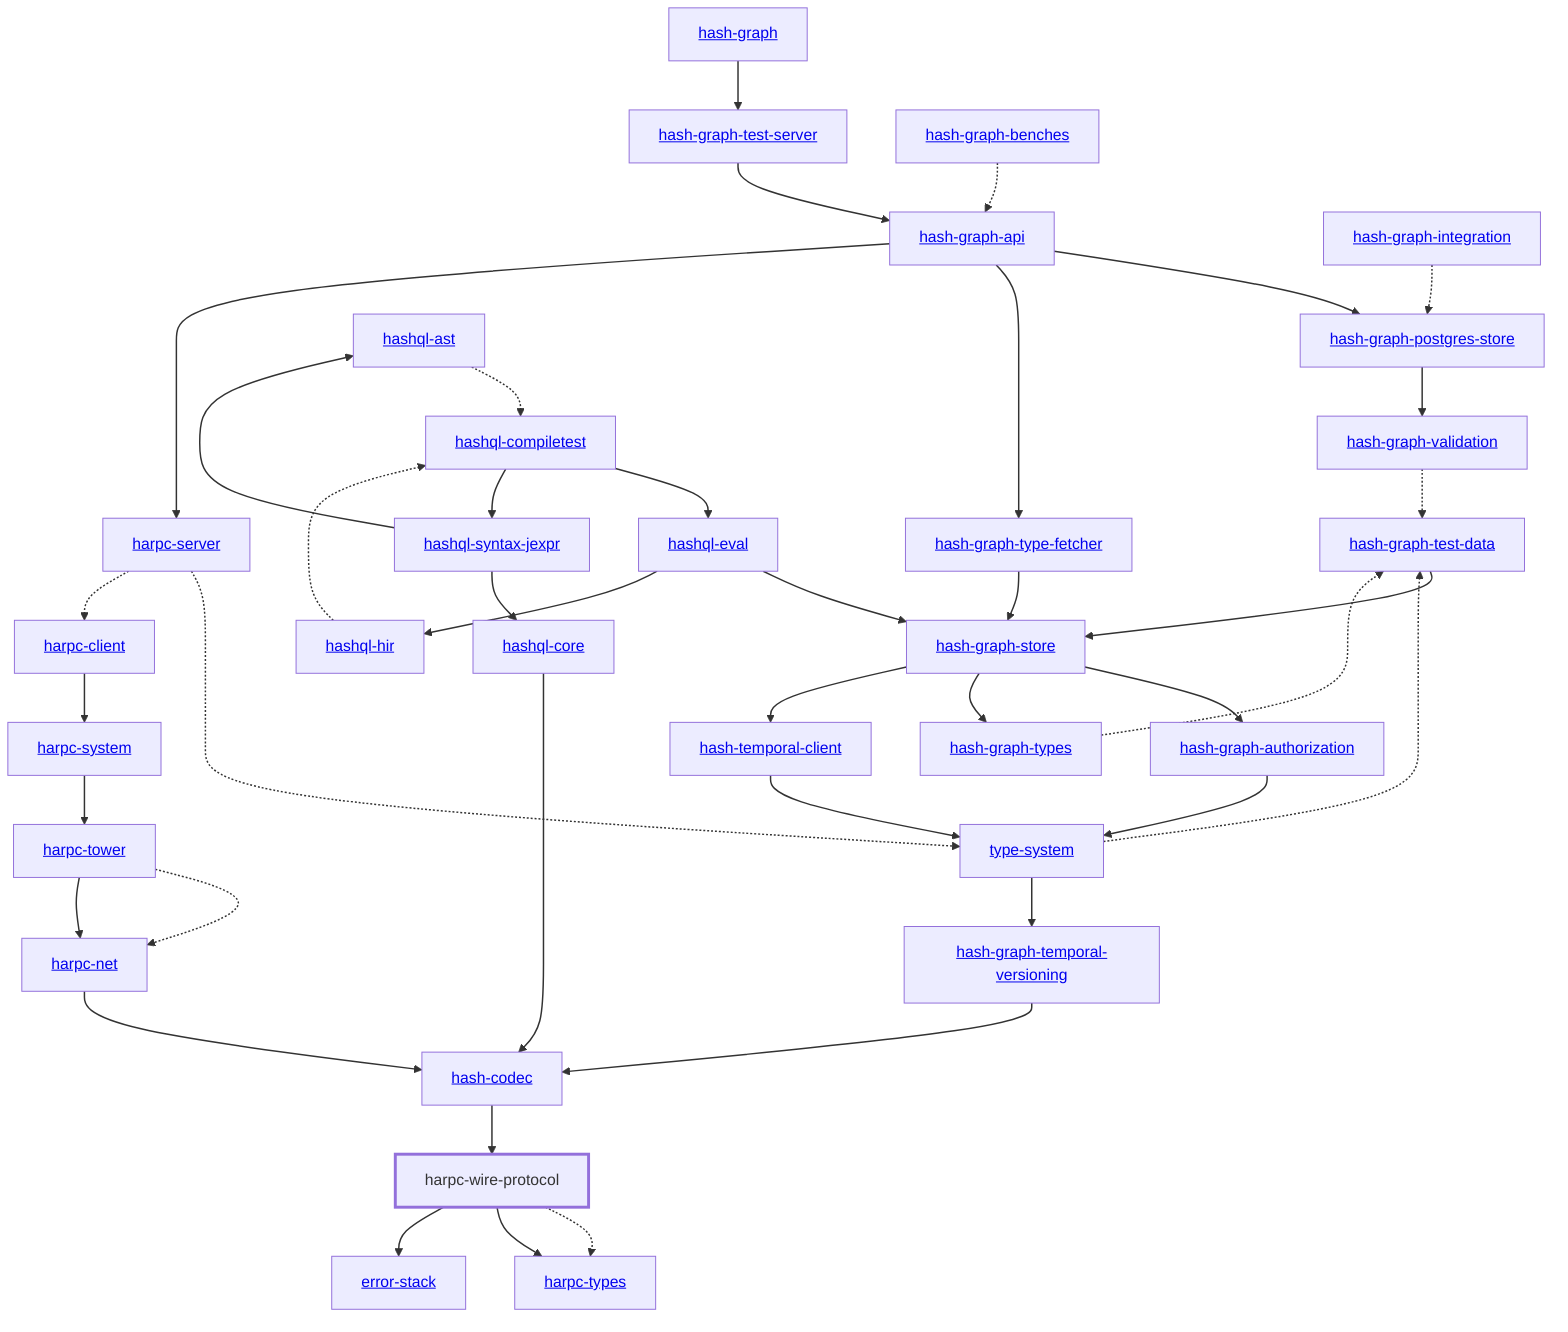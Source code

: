 graph TD
    linkStyle default stroke-width:1.5px
    classDef default stroke-width:1px
    classDef root stroke-width:3px
    classDef dev stroke-width:1px
    classDef build stroke-width:1px
    %% Legend
    %% --> : Normal dependency
    %% -.-> : Dev dependency
    %% ---> : Build dependency
    0[<a href="../hash_graph/index.html">hash-graph</a>]
    1[<a href="../type_system/index.html">type-system</a>]
    2[<a href="../hash_codec/index.html">hash-codec</a>]
    3[<a href="../hash_graph_api/index.html">hash-graph-api</a>]
    4[<a href="../hash_graph_authorization/index.html">hash-graph-authorization</a>]
    5[<a href="../hash_graph_postgres_store/index.html">hash-graph-postgres-store</a>]
    6[<a href="../hash_graph_store/index.html">hash-graph-store</a>]
    7[<a href="../hash_graph_temporal_versioning/index.html">hash-graph-temporal-versioning</a>]
    8[<a href="../hash_graph_test_server/index.html">hash-graph-test-server</a>]
    9[<a href="../hash_graph_type_fetcher/index.html">hash-graph-type-fetcher</a>]
    10[<a href="../hash_graph_types/index.html">hash-graph-types</a>]
    11[<a href="../hash_graph_validation/index.html">hash-graph-validation</a>]
    12[<a href="../harpc_client/index.html">harpc-client</a>]
    13[<a href="../harpc_net/index.html">harpc-net</a>]
    14[<a href="../harpc_server/index.html">harpc-server</a>]
    15[<a href="../harpc_system/index.html">harpc-system</a>]
    16[<a href="../harpc_tower/index.html">harpc-tower</a>]
    17[<a href="../harpc_types/index.html">harpc-types</a>]
    18[harpc-wire-protocol]
    class 18 root
    19[<a href="../hashql_ast/index.html">hashql-ast</a>]
    20[<a href="../hashql_compiletest/index.html">hashql-compiletest</a>]
    21[<a href="../hashql_core/index.html">hashql-core</a>]
    22[<a href="../hashql_eval/index.html">hashql-eval</a>]
    23[<a href="../hashql_hir/index.html">hashql-hir</a>]
    24[<a href="../hashql_syntax_jexpr/index.html">hashql-syntax-jexpr</a>]
    25[<a href="../hash_temporal_client/index.html">hash-temporal-client</a>]
    26[<a href="../error_stack/index.html">error-stack</a>]
    27[<a href="../hash_graph_benches/index.html">hash-graph-benches</a>]
    28[<a href="../hash_graph_integration/index.html">hash-graph-integration</a>]
    29[<a href="../hash_graph_test_data/index.html">hash-graph-test-data</a>]
    0 --> 8
    1 --> 7
    1 -.-> 29
    2 --> 18
    3 --> 5
    3 --> 9
    3 --> 14
    4 --> 1
    5 --> 11
    6 --> 4
    6 --> 10
    6 --> 25
    7 --> 2
    8 --> 3
    9 --> 6
    10 -.-> 29
    11 -.-> 29
    12 --> 15
    13 --> 2
    14 -.-> 1
    14 -.-> 12
    15 --> 16
    16 -.-> 13
    16 --> 13
    18 -.-> 17
    18 --> 17
    18 --> 26
    19 -.-> 20
    20 --> 22
    20 --> 24
    21 --> 2
    22 --> 6
    22 --> 23
    23 -.-> 20
    24 --> 19
    24 --> 21
    25 --> 1
    27 -.-> 3
    28 -.-> 5
    29 --> 6